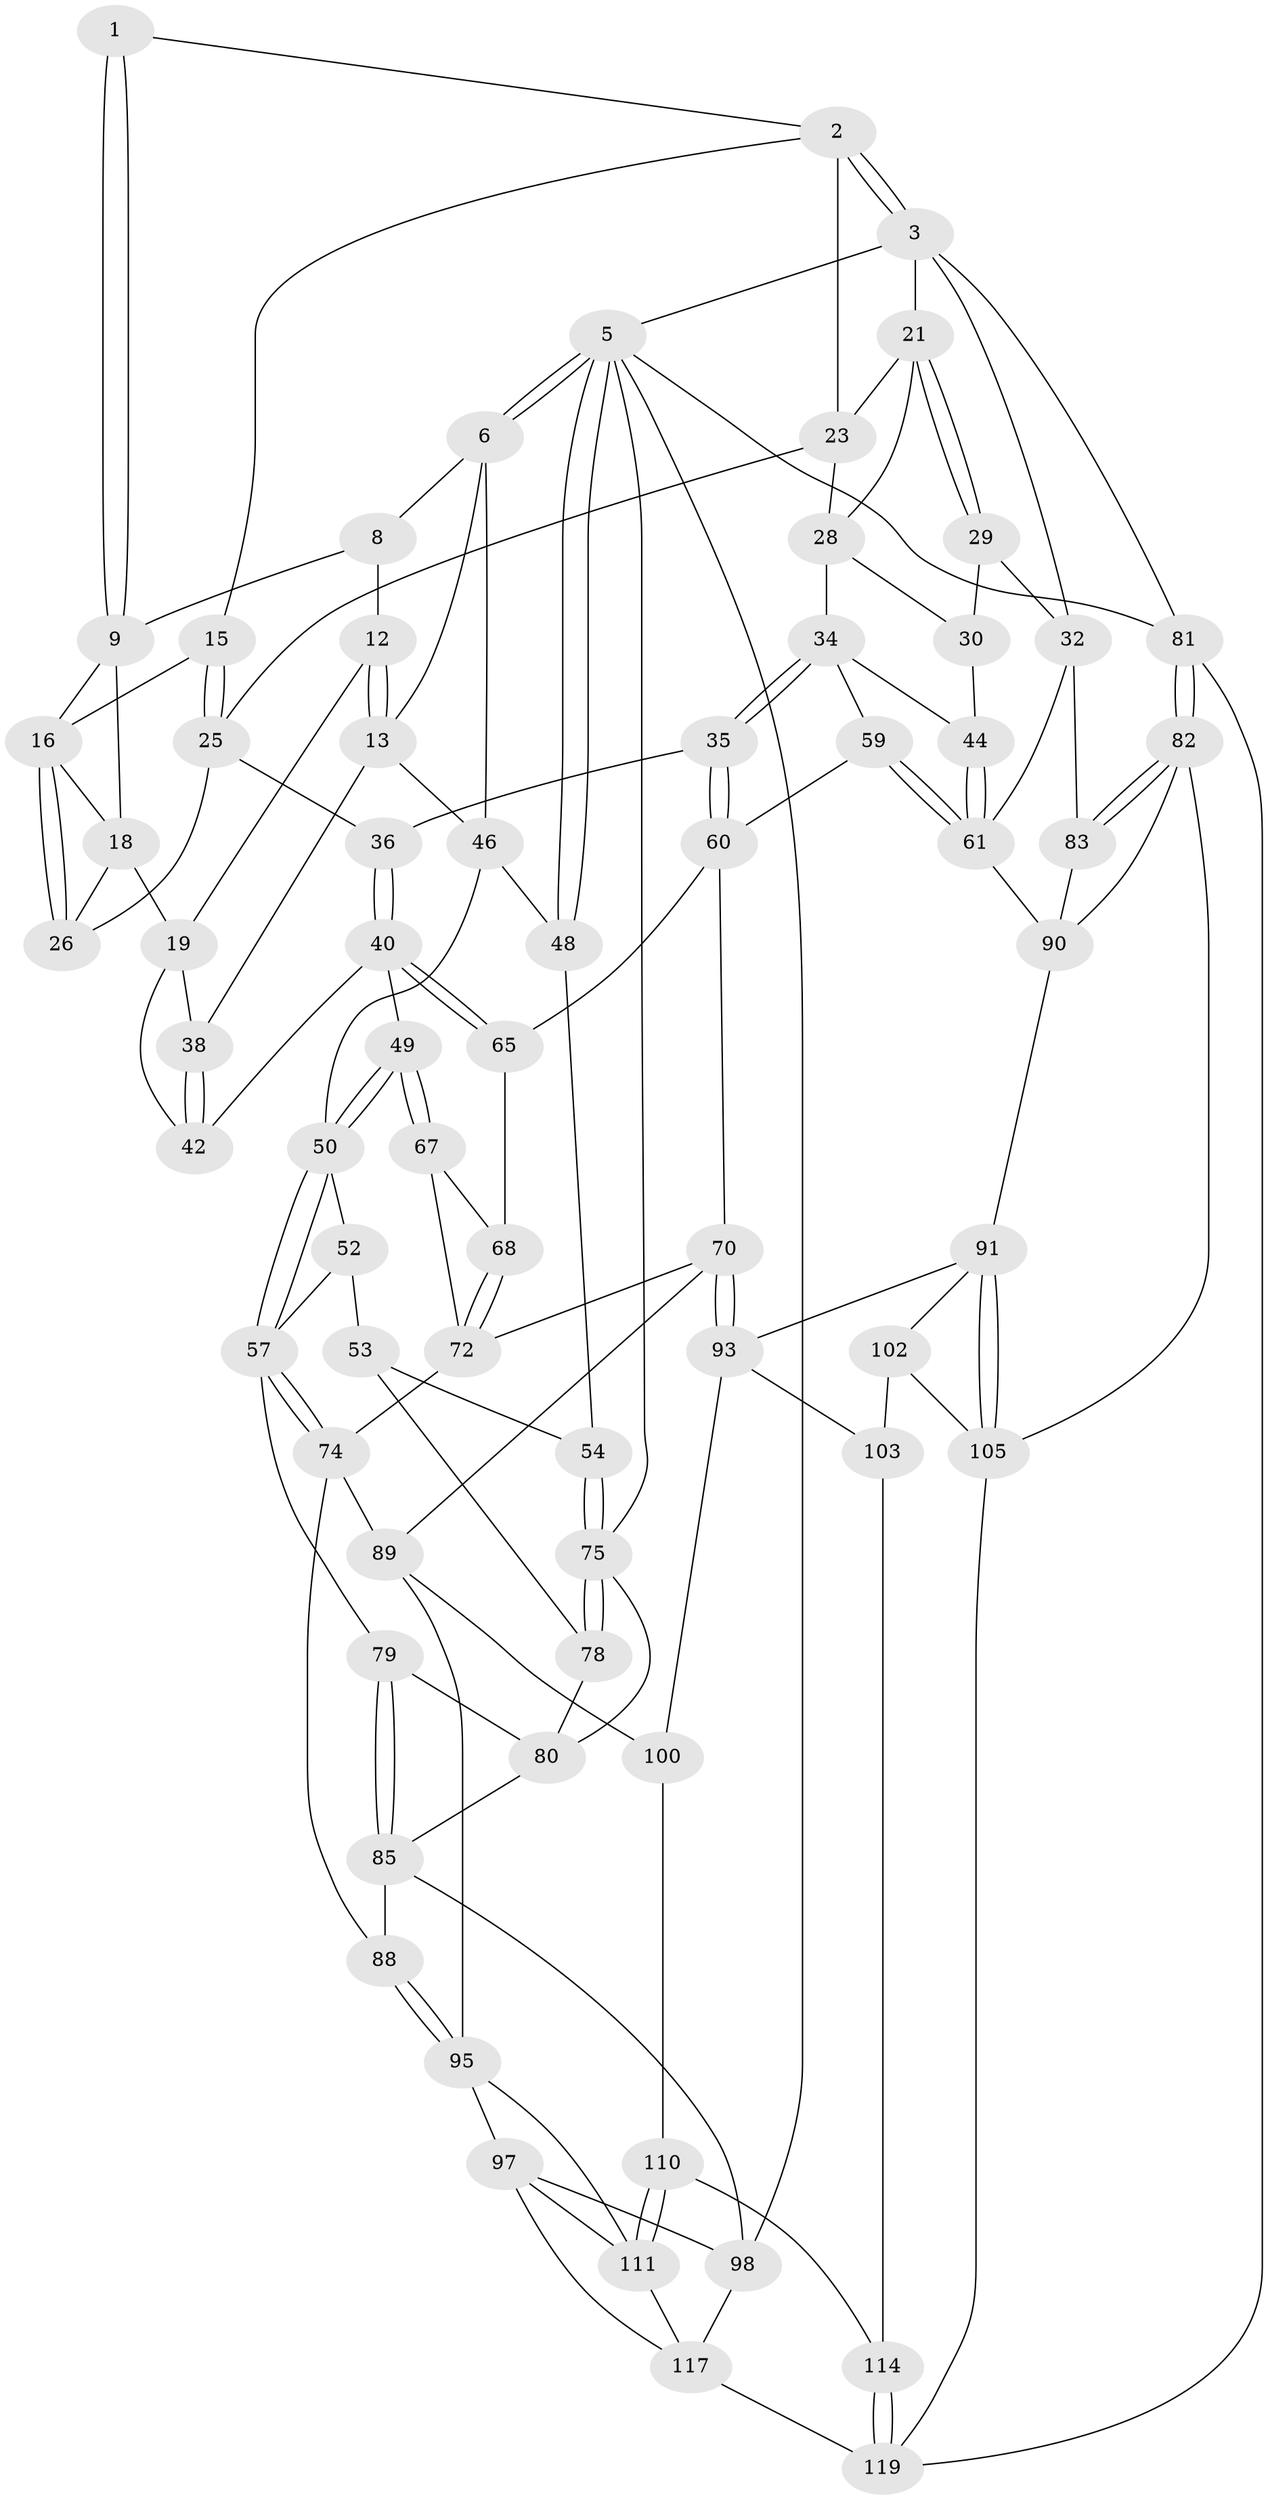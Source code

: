 // original degree distribution, {3: 0.03333333333333333, 4: 0.25833333333333336, 5: 0.43333333333333335, 6: 0.275}
// Generated by graph-tools (version 1.1) at 2025/11/02/27/25 16:11:56]
// undirected, 70 vertices, 156 edges
graph export_dot {
graph [start="1"]
  node [color=gray90,style=filled];
  1 [pos="+0.7623438426901301+0"];
  2 [pos="+0.7949435743132592+0",super="+14"];
  3 [pos="+1+0",super="+4"];
  5 [pos="+0+0",super="+77"];
  6 [pos="+0+0",super="+7"];
  8 [pos="+0.3345925957839319+0",super="+11"];
  9 [pos="+0.6733868688782564+0",super="+10"];
  12 [pos="+0.3937663947153598+0.08628187144870494"];
  13 [pos="+0.2412244625159399+0.2034745677367182",super="+39"];
  15 [pos="+0.7176854392900286+0.1295038262090454"];
  16 [pos="+0.708763579622022+0.12382441515152916",super="+17"];
  18 [pos="+0.4734885262346481+0.1565862684707645",super="+20"];
  19 [pos="+0.46948705098313753+0.15560339981388221",super="+37"];
  21 [pos="+0.9012468328809452+0.10440225616670198",super="+22"];
  23 [pos="+0.7975136254252789+0.13192077498123925",super="+24"];
  25 [pos="+0.7725492768470221+0.18537483150153314",super="+27"];
  26 [pos="+0.6094725441427775+0.28159186995032015"];
  28 [pos="+0.8133091359598879+0.2045251401586637",super="+31"];
  29 [pos="+0.9253587069217408+0.19782768032617473",super="+33"];
  30 [pos="+0.8597362305257067+0.2413713074250764",super="+43"];
  32 [pos="+1+0.2815814020076599",super="+62"];
  34 [pos="+0.814210792984358+0.3167491966295701",super="+45"];
  35 [pos="+0.7367414503557709+0.3676327053296106"];
  36 [pos="+0.6167349977931874+0.3308041999062848"];
  38 [pos="+0.2418388645974951+0.25257208079732374"];
  40 [pos="+0.5606604937654253+0.3898913341995176",super="+41"];
  42 [pos="+0.36594714473102274+0.32899887115540194"];
  44 [pos="+1+0.3436430607962325"];
  46 [pos="+0.17379241531576348+0.26079309988230265",super="+47"];
  48 [pos="+0+0.15959326681859265"];
  49 [pos="+0.3172405160909861+0.4705927225877719"];
  50 [pos="+0.2973030871264532+0.4932571439821783",super="+51"];
  52 [pos="+0.11867174410676364+0.3336251372513856",super="+55"];
  53 [pos="+0+0.35082953555327995",super="+56"];
  54 [pos="+0+0.34012447061939627"];
  57 [pos="+0.2879972339439622+0.5289021127368811",super="+58"];
  59 [pos="+0.851208465870723+0.5501286674842438"];
  60 [pos="+0.8196030476716342+0.5360973024620047",super="+64"];
  61 [pos="+0.9340839266731347+0.6501404201461541",super="+63"];
  65 [pos="+0.5597556170132525+0.39672521513566156",super="+66"];
  67 [pos="+0.42772253091465706+0.4790794900984773",super="+69"];
  68 [pos="+0.47402864927540417+0.5113019264189597"];
  70 [pos="+0.5895296388351111+0.658118548023029",super="+71"];
  72 [pos="+0.4882127769466336+0.623368812341747",super="+73"];
  74 [pos="+0.32550232836098786+0.5787670534448884",super="+87"];
  75 [pos="+0+0.7180416409435814",super="+76"];
  78 [pos="+0.06166232779755904+0.5457468224055584"];
  79 [pos="+0.20113311626895747+0.5837227806922949"];
  80 [pos="+0.16144200517110063+0.5915185857245476",super="+84"];
  81 [pos="+1+1"];
  82 [pos="+1+1",super="+108"];
  83 [pos="+1+0.8846773367733899"];
  85 [pos="+0.21001536563768916+0.716447323693307",super="+86"];
  88 [pos="+0.27578687816742875+0.707941083387958"];
  89 [pos="+0.4593838708003915+0.7624613350108472",super="+94"];
  90 [pos="+0.9162602651132653+0.6910155101106358",super="+107"];
  91 [pos="+0.8670541167441453+0.7195597050408414",super="+92"];
  93 [pos="+0.5908375612436885+0.6596862234858542",super="+99"];
  95 [pos="+0.3133632326253572+0.8134155132508626",super="+96"];
  97 [pos="+0.2392201035930459+0.8442048003827066",super="+116"];
  98 [pos="+0.2095394926487665+0.835753516674386",super="+106"];
  100 [pos="+0.4979662671096064+0.856803749638072",super="+101"];
  102 [pos="+0.6781525706688205+0.7603924903269194",super="+104"];
  103 [pos="+0.61499919312621+0.8497985911905198",super="+113"];
  105 [pos="+0.7482575532035363+0.8794807083458556",super="+109"];
  110 [pos="+0.4248376138862712+1",super="+115"];
  111 [pos="+0.41519529847255676+1",super="+112"];
  114 [pos="+0.6059257581879431+0.9137638210596003"];
  117 [pos="+0.16909639133098447+1",super="+118"];
  119 [pos="+0.6662054603387638+1",super="+120"];
  1 -- 2;
  1 -- 9;
  1 -- 9;
  2 -- 3;
  2 -- 3;
  2 -- 15;
  2 -- 23;
  3 -- 21;
  3 -- 32;
  3 -- 81;
  3 -- 5;
  5 -- 6;
  5 -- 6;
  5 -- 48;
  5 -- 48;
  5 -- 81;
  5 -- 75;
  5 -- 98;
  6 -- 8;
  6 -- 13;
  6 -- 46;
  8 -- 12;
  8 -- 9;
  9 -- 18;
  9 -- 16;
  12 -- 13;
  12 -- 13;
  12 -- 19;
  13 -- 46;
  13 -- 38;
  15 -- 16;
  15 -- 25;
  15 -- 25;
  16 -- 26;
  16 -- 26;
  16 -- 18;
  18 -- 19;
  18 -- 26;
  19 -- 42;
  19 -- 38;
  21 -- 29;
  21 -- 29;
  21 -- 28;
  21 -- 23;
  23 -- 25;
  23 -- 28;
  25 -- 26;
  25 -- 36;
  28 -- 34;
  28 -- 30;
  29 -- 30 [weight=2];
  29 -- 32;
  30 -- 44;
  32 -- 83;
  32 -- 61;
  34 -- 35;
  34 -- 35;
  34 -- 59;
  34 -- 44;
  35 -- 36;
  35 -- 60;
  35 -- 60;
  36 -- 40;
  36 -- 40;
  38 -- 42;
  38 -- 42;
  40 -- 65;
  40 -- 65;
  40 -- 49;
  40 -- 42;
  44 -- 61;
  44 -- 61;
  46 -- 50;
  46 -- 48;
  48 -- 54;
  49 -- 50;
  49 -- 50;
  49 -- 67;
  49 -- 67;
  50 -- 57;
  50 -- 57;
  50 -- 52;
  52 -- 53 [weight=2];
  52 -- 57;
  53 -- 54;
  53 -- 78;
  54 -- 75;
  54 -- 75;
  57 -- 74;
  57 -- 74;
  57 -- 79;
  59 -- 60;
  59 -- 61;
  59 -- 61;
  60 -- 65;
  60 -- 70;
  61 -- 90;
  65 -- 68;
  67 -- 68;
  67 -- 72;
  68 -- 72;
  68 -- 72;
  70 -- 93;
  70 -- 93;
  70 -- 72;
  70 -- 89;
  72 -- 74;
  74 -- 88;
  74 -- 89;
  75 -- 78;
  75 -- 78;
  75 -- 80;
  78 -- 80;
  79 -- 80;
  79 -- 85;
  79 -- 85;
  80 -- 85;
  81 -- 82;
  81 -- 82;
  81 -- 119;
  82 -- 83;
  82 -- 83;
  82 -- 90;
  82 -- 105;
  83 -- 90;
  85 -- 88;
  85 -- 98;
  88 -- 95;
  88 -- 95;
  89 -- 100;
  89 -- 95;
  90 -- 91;
  91 -- 105;
  91 -- 105;
  91 -- 93;
  91 -- 102;
  93 -- 100;
  93 -- 103;
  95 -- 97;
  95 -- 111;
  97 -- 98;
  97 -- 117;
  97 -- 111;
  98 -- 117;
  100 -- 110 [weight=2];
  102 -- 103 [weight=2];
  102 -- 105;
  103 -- 114;
  105 -- 119;
  110 -- 111;
  110 -- 111;
  110 -- 114;
  111 -- 117;
  114 -- 119;
  114 -- 119;
  117 -- 119;
}
